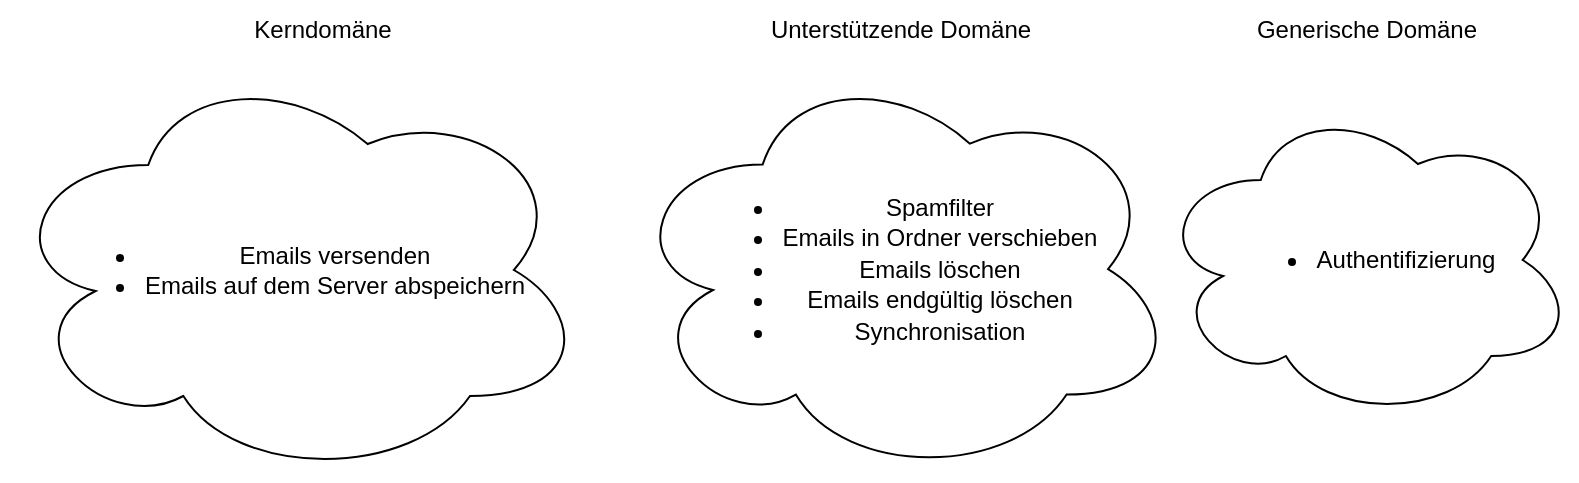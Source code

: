 <mxfile version="22.0.8" type="device">
  <diagram name="Seite-1" id="7m4TIuj2nCQRDfSSDwgh">
    <mxGraphModel dx="1050" dy="653" grid="1" gridSize="10" guides="1" tooltips="1" connect="1" arrows="1" fold="1" page="1" pageScale="1" pageWidth="827" pageHeight="1169" math="0" shadow="0">
      <root>
        <mxCell id="0" />
        <mxCell id="1" parent="0" />
        <mxCell id="nNFG4G1OrawHcs5zrb0x-2" value="Kerndomäne" style="text;html=1;align=center;verticalAlign=middle;resizable=0;points=[];autosize=1;strokeColor=none;fillColor=none;" parent="1" vertex="1">
          <mxGeometry x="155" y="240" width="90" height="30" as="geometry" />
        </mxCell>
        <mxCell id="nNFG4G1OrawHcs5zrb0x-3" value="Unterstützende Domäne" style="text;html=1;align=center;verticalAlign=middle;resizable=0;points=[];autosize=1;strokeColor=none;fillColor=none;" parent="1" vertex="1">
          <mxGeometry x="414.41" y="240" width="150" height="30" as="geometry" />
        </mxCell>
        <mxCell id="nNFG4G1OrawHcs5zrb0x-4" value="&lt;ul&gt;&lt;li&gt;Emails versenden&lt;/li&gt;&lt;li&gt;Emails auf dem Server abspeichern&lt;/li&gt;&lt;/ul&gt;" style="ellipse;shape=cloud;whiteSpace=wrap;align=center;labelPosition=center;verticalLabelPosition=middle;verticalAlign=middle;html=1;" parent="1" vertex="1">
          <mxGeometry x="40" y="270" width="292.5" height="210" as="geometry" />
        </mxCell>
        <mxCell id="nNFG4G1OrawHcs5zrb0x-5" value="Generische Domäne" style="text;html=1;align=center;verticalAlign=middle;resizable=0;points=[];autosize=1;strokeColor=none;fillColor=none;" parent="1" vertex="1">
          <mxGeometry x="656.76" y="240" width="130" height="30" as="geometry" />
        </mxCell>
        <mxCell id="nNFG4G1OrawHcs5zrb0x-6" value="&lt;div style=&quot;line-height: 130%;&quot;&gt;&lt;ul style=&quot;line-height: 130%;&quot;&gt;&lt;li&gt;Spamfilter&lt;/li&gt;&lt;li&gt;Emails in Ordner verschieben&lt;/li&gt;&lt;li&gt;Emails löschen&lt;/li&gt;&lt;li&gt;Emails endgültig löschen&lt;/li&gt;&lt;li&gt;&lt;span style=&quot;background-color: initial;&quot;&gt;Synchronisation&lt;/span&gt;&lt;/li&gt;&lt;/ul&gt;&lt;/div&gt;" style="ellipse;shape=cloud;whiteSpace=wrap;html=1;align=center;labelPosition=center;verticalLabelPosition=middle;verticalAlign=middle;" parent="1" vertex="1">
          <mxGeometry x="351.26" y="270" width="276.31" height="209.09" as="geometry" />
        </mxCell>
        <mxCell id="nNFG4G1OrawHcs5zrb0x-8" value="&lt;div style=&quot;line-height: 130%;&quot;&gt;&lt;div&gt;&lt;ul&gt;&lt;li&gt;&lt;span style=&quot;background-color: initial;&quot;&gt;Authentifizierung&lt;/span&gt;&lt;/li&gt;&lt;/ul&gt;&lt;/div&gt;&lt;/div&gt;" style="ellipse;shape=cloud;whiteSpace=wrap;html=1;align=center;labelPosition=center;verticalLabelPosition=middle;verticalAlign=middle;" parent="1" vertex="1">
          <mxGeometry x="617" y="290" width="209.52" height="160" as="geometry" />
        </mxCell>
      </root>
    </mxGraphModel>
  </diagram>
</mxfile>
